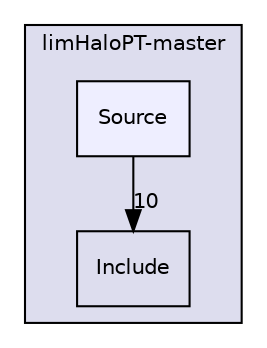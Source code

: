 digraph "Source" {
  compound=true
  node [ fontsize="10", fontname="Helvetica"];
  edge [ labelfontsize="10", labelfontname="Helvetica"];
  subgraph clusterdir_2176a840f3b558a82cc29b06a2b57467 {
    graph [ bgcolor="#ddddee", pencolor="black", label="limHaloPT-master" fontname="Helvetica", fontsize="10", URL="dir_2176a840f3b558a82cc29b06a2b57467.html"]
  dir_1ef16423f689256b3c95bfc1dcbaf5a9 [shape=box label="Include" URL="dir_1ef16423f689256b3c95bfc1dcbaf5a9.html"];
  dir_f9bdf30c6782b89d47c2b4d67ed056b1 [shape=box, label="Source", style="filled", fillcolor="#eeeeff", pencolor="black", URL="dir_f9bdf30c6782b89d47c2b4d67ed056b1.html"];
  }
  dir_f9bdf30c6782b89d47c2b4d67ed056b1->dir_1ef16423f689256b3c95bfc1dcbaf5a9 [headlabel="10", labeldistance=1.5 headhref="dir_000005_000004.html"];
}
